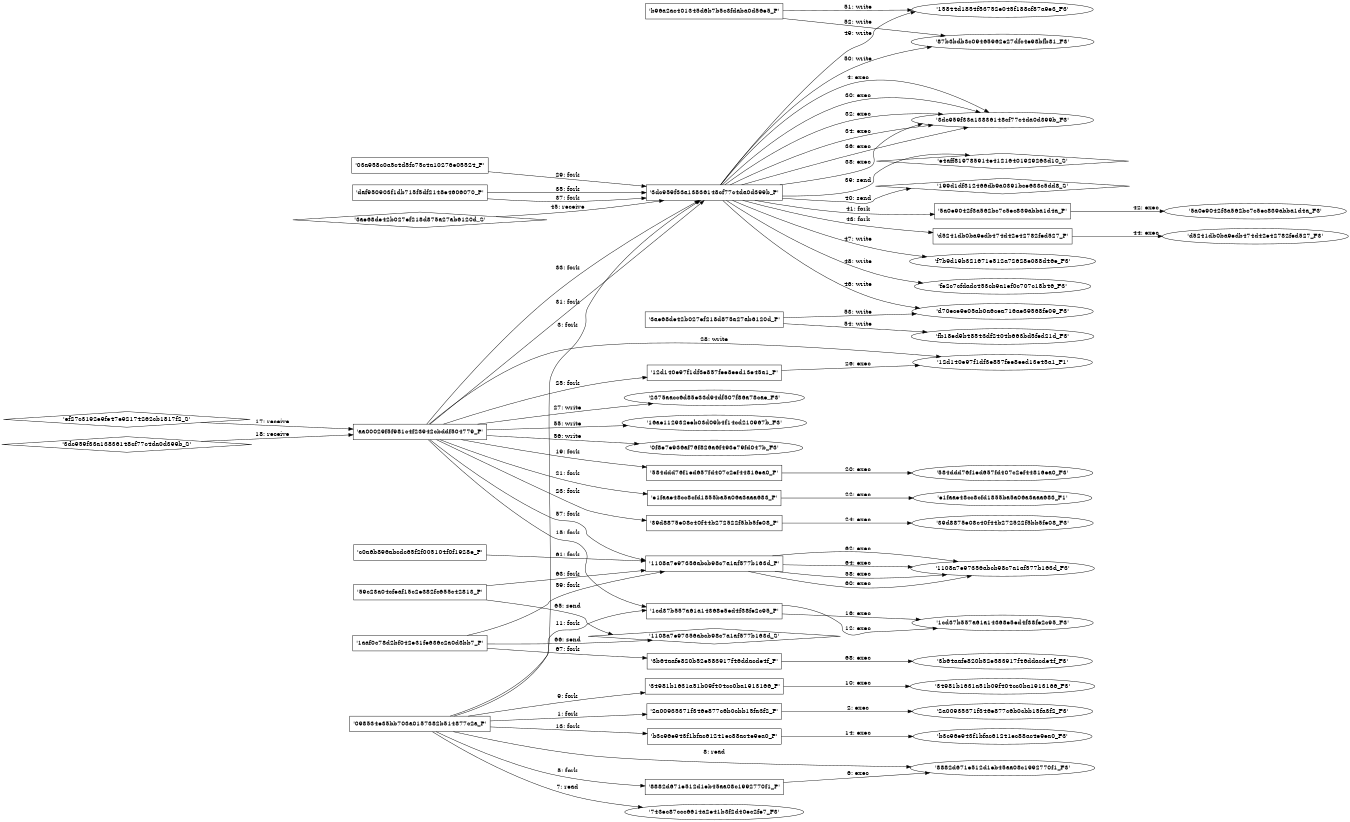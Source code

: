 digraph "D:\Learning\Paper\apt\基于CTI的攻击预警\Dataset\攻击图\ASGfromALLCTI\Business email compromise campaign targets wide range of orgs with gift card scam.dot" {
rankdir="LR"
size="9"
fixedsize="false"
splines="true"
nodesep=0.3
ranksep=0
fontsize=10
overlap="scalexy"
engine= "neato"
	"'098534e35bb703a0157382b514877c2a_P'" [node_type=Process shape=box]
	"'2a00935371f346e877c6b0cbb15fa3f2_P'" [node_type=Process shape=box]
	"'098534e35bb703a0157382b514877c2a_P'" -> "'2a00935371f346e877c6b0cbb15fa3f2_P'" [label="1: fork"]
	"'2a00935371f346e877c6b0cbb15fa3f2_P'" [node_type=Process shape=box]
	"'2a00935371f346e877c6b0cbb15fa3f2_F3'" [node_type=File shape=ellipse]
	"'2a00935371f346e877c6b0cbb15fa3f2_P'" -> "'2a00935371f346e877c6b0cbb15fa3f2_F3'" [label="2: exec"]
	"'098534e35bb703a0157382b514877c2a_P'" [node_type=Process shape=box]
	"'3dc959f33a13836148cf77c4da0d399b_P'" [node_type=Process shape=box]
	"'098534e35bb703a0157382b514877c2a_P'" -> "'3dc959f33a13836148cf77c4da0d399b_P'" [label="3: fork"]
	"'3dc959f33a13836148cf77c4da0d399b_P'" [node_type=Process shape=box]
	"'3dc959f33a13836148cf77c4da0d399b_F3'" [node_type=File shape=ellipse]
	"'3dc959f33a13836148cf77c4da0d399b_P'" -> "'3dc959f33a13836148cf77c4da0d399b_F3'" [label="4: exec"]
	"'098534e35bb703a0157382b514877c2a_P'" [node_type=Process shape=box]
	"'8882d671e512d1eb45aa08c1992770f1_P'" [node_type=Process shape=box]
	"'098534e35bb703a0157382b514877c2a_P'" -> "'8882d671e512d1eb45aa08c1992770f1_P'" [label="5: fork"]
	"'8882d671e512d1eb45aa08c1992770f1_P'" [node_type=Process shape=box]
	"'8882d671e512d1eb45aa08c1992770f1_F3'" [node_type=File shape=ellipse]
	"'8882d671e512d1eb45aa08c1992770f1_P'" -> "'8882d671e512d1eb45aa08c1992770f1_F3'" [label="6: exec"]
	"'743ec87ccc6614a2e41b3f2d40ec2fe7_F3'" [node_type=file shape=ellipse]
	"'098534e35bb703a0157382b514877c2a_P'" [node_type=Process shape=box]
	"'098534e35bb703a0157382b514877c2a_P'" -> "'743ec87ccc6614a2e41b3f2d40ec2fe7_F3'" [label="7: read"]
	"'8882d671e512d1eb45aa08c1992770f1_F3'" [node_type=file shape=ellipse]
	"'098534e35bb703a0157382b514877c2a_P'" [node_type=Process shape=box]
	"'098534e35bb703a0157382b514877c2a_P'" -> "'8882d671e512d1eb45aa08c1992770f1_F3'" [label="8: read"]
	"'098534e35bb703a0157382b514877c2a_P'" [node_type=Process shape=box]
	"'34981b1631a51b09f404cc0ba1913166_P'" [node_type=Process shape=box]
	"'098534e35bb703a0157382b514877c2a_P'" -> "'34981b1631a51b09f404cc0ba1913166_P'" [label="9: fork"]
	"'34981b1631a51b09f404cc0ba1913166_P'" [node_type=Process shape=box]
	"'34981b1631a51b09f404cc0ba1913166_F3'" [node_type=File shape=ellipse]
	"'34981b1631a51b09f404cc0ba1913166_P'" -> "'34981b1631a51b09f404cc0ba1913166_F3'" [label="10: exec"]
	"'098534e35bb703a0157382b514877c2a_P'" [node_type=Process shape=box]
	"'1cd37b557a61a14368e5ed4f38fe2c95_P'" [node_type=Process shape=box]
	"'098534e35bb703a0157382b514877c2a_P'" -> "'1cd37b557a61a14368e5ed4f38fe2c95_P'" [label="11: fork"]
	"'1cd37b557a61a14368e5ed4f38fe2c95_P'" [node_type=Process shape=box]
	"'1cd37b557a61a14368e5ed4f38fe2c95_F3'" [node_type=File shape=ellipse]
	"'1cd37b557a61a14368e5ed4f38fe2c95_P'" -> "'1cd37b557a61a14368e5ed4f38fe2c95_F3'" [label="12: exec"]
	"'098534e35bb703a0157382b514877c2a_P'" [node_type=Process shape=box]
	"'b3c96e943f1bfac61241ec88ac4e9ea0_P'" [node_type=Process shape=box]
	"'098534e35bb703a0157382b514877c2a_P'" -> "'b3c96e943f1bfac61241ec88ac4e9ea0_P'" [label="13: fork"]
	"'b3c96e943f1bfac61241ec88ac4e9ea0_P'" [node_type=Process shape=box]
	"'b3c96e943f1bfac61241ec88ac4e9ea0_F3'" [node_type=File shape=ellipse]
	"'b3c96e943f1bfac61241ec88ac4e9ea0_P'" -> "'b3c96e943f1bfac61241ec88ac4e9ea0_F3'" [label="14: exec"]
	"'aa00029f5f981c4f23942cbddf504779_P'" [node_type=Process shape=box]
	"'1cd37b557a61a14368e5ed4f38fe2c95_P'" [node_type=Process shape=box]
	"'aa00029f5f981c4f23942cbddf504779_P'" -> "'1cd37b557a61a14368e5ed4f38fe2c95_P'" [label="15: fork"]
	"'1cd37b557a61a14368e5ed4f38fe2c95_P'" [node_type=Process shape=box]
	"'1cd37b557a61a14368e5ed4f38fe2c95_F3'" [node_type=File shape=ellipse]
	"'1cd37b557a61a14368e5ed4f38fe2c95_P'" -> "'1cd37b557a61a14368e5ed4f38fe2c95_F3'" [label="16: exec"]
	"'aa00029f5f981c4f23942cbddf504779_P'" [node_type=Process shape=box]
	"'ef27c3192e9fe47e92174262cb1817f2_S'" [node_type=Socket shape=diamond]
	"'ef27c3192e9fe47e92174262cb1817f2_S'" -> "'aa00029f5f981c4f23942cbddf504779_P'" [label="17: receive"]
	"'aa00029f5f981c4f23942cbddf504779_P'" [node_type=Process shape=box]
	"'3dc959f33a13836148cf77c4da0d399b_S'" [node_type=Socket shape=diamond]
	"'3dc959f33a13836148cf77c4da0d399b_S'" -> "'aa00029f5f981c4f23942cbddf504779_P'" [label="18: receive"]
	"'aa00029f5f981c4f23942cbddf504779_P'" [node_type=Process shape=box]
	"'584ddd76f1ed657fd407c2ef44816ea0_P'" [node_type=Process shape=box]
	"'aa00029f5f981c4f23942cbddf504779_P'" -> "'584ddd76f1ed657fd407c2ef44816ea0_P'" [label="19: fork"]
	"'584ddd76f1ed657fd407c2ef44816ea0_P'" [node_type=Process shape=box]
	"'584ddd76f1ed657fd407c2ef44816ea0_F3'" [node_type=File shape=ellipse]
	"'584ddd76f1ed657fd407c2ef44816ea0_P'" -> "'584ddd76f1ed657fd407c2ef44816ea0_F3'" [label="20: exec"]
	"'aa00029f5f981c4f23942cbddf504779_P'" [node_type=Process shape=box]
	"'e1faae48cc8cfd1855ba5a06a3aaa683_P'" [node_type=Process shape=box]
	"'aa00029f5f981c4f23942cbddf504779_P'" -> "'e1faae48cc8cfd1855ba5a06a3aaa683_P'" [label="21: fork"]
	"'e1faae48cc8cfd1855ba5a06a3aaa683_P'" [node_type=Process shape=box]
	"'e1faae48cc8cfd1855ba5a06a3aaa683_F1'" [node_type=File shape=ellipse]
	"'e1faae48cc8cfd1855ba5a06a3aaa683_P'" -> "'e1faae48cc8cfd1855ba5a06a3aaa683_F1'" [label="22: exec"]
	"'aa00029f5f981c4f23942cbddf504779_P'" [node_type=Process shape=box]
	"'39d8875e08c40f44b272522f5bb5fe08_P'" [node_type=Process shape=box]
	"'aa00029f5f981c4f23942cbddf504779_P'" -> "'39d8875e08c40f44b272522f5bb5fe08_P'" [label="23: fork"]
	"'39d8875e08c40f44b272522f5bb5fe08_P'" [node_type=Process shape=box]
	"'39d8875e08c40f44b272522f5bb5fe08_F3'" [node_type=File shape=ellipse]
	"'39d8875e08c40f44b272522f5bb5fe08_P'" -> "'39d8875e08c40f44b272522f5bb5fe08_F3'" [label="24: exec"]
	"'aa00029f5f981c4f23942cbddf504779_P'" [node_type=Process shape=box]
	"'12d140e97f1df3e857fee8eed13e45a1_P'" [node_type=Process shape=box]
	"'aa00029f5f981c4f23942cbddf504779_P'" -> "'12d140e97f1df3e857fee8eed13e45a1_P'" [label="25: fork"]
	"'12d140e97f1df3e857fee8eed13e45a1_P'" [node_type=Process shape=box]
	"'12d140e97f1df3e857fee8eed13e45a1_F1'" [node_type=File shape=ellipse]
	"'12d140e97f1df3e857fee8eed13e45a1_P'" -> "'12d140e97f1df3e857fee8eed13e45a1_F1'" [label="26: exec"]
	"'2375aacc6d85e33d94df507f86a78cae_F3'" [node_type=file shape=ellipse]
	"'aa00029f5f981c4f23942cbddf504779_P'" [node_type=Process shape=box]
	"'aa00029f5f981c4f23942cbddf504779_P'" -> "'2375aacc6d85e33d94df507f86a78cae_F3'" [label="27: write"]
	"'12d140e97f1df3e857fee8eed13e45a1_F1'" [node_type=file shape=ellipse]
	"'aa00029f5f981c4f23942cbddf504779_P'" [node_type=Process shape=box]
	"'aa00029f5f981c4f23942cbddf504779_P'" -> "'12d140e97f1df3e857fee8eed13e45a1_F1'" [label="28: write"]
	"'03a958c0a5c4d5fc75c4a10276e05524_P'" [node_type=Process shape=box]
	"'3dc959f33a13836148cf77c4da0d399b_P'" [node_type=Process shape=box]
	"'03a958c0a5c4d5fc75c4a10276e05524_P'" -> "'3dc959f33a13836148cf77c4da0d399b_P'" [label="29: fork"]
	"'3dc959f33a13836148cf77c4da0d399b_P'" [node_type=Process shape=box]
	"'3dc959f33a13836148cf77c4da0d399b_F3'" [node_type=File shape=ellipse]
	"'3dc959f33a13836148cf77c4da0d399b_P'" -> "'3dc959f33a13836148cf77c4da0d399b_F3'" [label="30: exec"]
	"'aa00029f5f981c4f23942cbddf504779_P'" [node_type=Process shape=box]
	"'3dc959f33a13836148cf77c4da0d399b_P'" [node_type=Process shape=box]
	"'aa00029f5f981c4f23942cbddf504779_P'" -> "'3dc959f33a13836148cf77c4da0d399b_P'" [label="31: fork"]
	"'3dc959f33a13836148cf77c4da0d399b_P'" [node_type=Process shape=box]
	"'3dc959f33a13836148cf77c4da0d399b_F3'" [node_type=File shape=ellipse]
	"'3dc959f33a13836148cf77c4da0d399b_P'" -> "'3dc959f33a13836148cf77c4da0d399b_F3'" [label="32: exec"]
	"'aa00029f5f981c4f23942cbddf504779_P'" [node_type=Process shape=box]
	"'3dc959f33a13836148cf77c4da0d399b_P'" [node_type=Process shape=box]
	"'aa00029f5f981c4f23942cbddf504779_P'" -> "'3dc959f33a13836148cf77c4da0d399b_P'" [label="33: fork"]
	"'3dc959f33a13836148cf77c4da0d399b_P'" [node_type=Process shape=box]
	"'3dc959f33a13836148cf77c4da0d399b_F3'" [node_type=File shape=ellipse]
	"'3dc959f33a13836148cf77c4da0d399b_P'" -> "'3dc959f33a13836148cf77c4da0d399b_F3'" [label="34: exec"]
	"'daf950903f1db715f5df2148e4606070_P'" [node_type=Process shape=box]
	"'3dc959f33a13836148cf77c4da0d399b_P'" [node_type=Process shape=box]
	"'daf950903f1db715f5df2148e4606070_P'" -> "'3dc959f33a13836148cf77c4da0d399b_P'" [label="35: fork"]
	"'3dc959f33a13836148cf77c4da0d399b_P'" [node_type=Process shape=box]
	"'3dc959f33a13836148cf77c4da0d399b_F3'" [node_type=File shape=ellipse]
	"'3dc959f33a13836148cf77c4da0d399b_P'" -> "'3dc959f33a13836148cf77c4da0d399b_F3'" [label="36: exec"]
	"'daf950903f1db715f5df2148e4606070_P'" [node_type=Process shape=box]
	"'3dc959f33a13836148cf77c4da0d399b_P'" [node_type=Process shape=box]
	"'daf950903f1db715f5df2148e4606070_P'" -> "'3dc959f33a13836148cf77c4da0d399b_P'" [label="37: fork"]
	"'3dc959f33a13836148cf77c4da0d399b_P'" [node_type=Process shape=box]
	"'3dc959f33a13836148cf77c4da0d399b_F3'" [node_type=File shape=ellipse]
	"'3dc959f33a13836148cf77c4da0d399b_P'" -> "'3dc959f33a13836148cf77c4da0d399b_F3'" [label="38: exec"]
	"'e4aff819785914e41216401929263d10_S'" [node_type=Socket shape=diamond]
	"'3dc959f33a13836148cf77c4da0d399b_P'" [node_type=Process shape=box]
	"'3dc959f33a13836148cf77c4da0d399b_P'" -> "'e4aff819785914e41216401929263d10_S'" [label="39: send"]
	"'199d1df312466db9a0391bce633c5dd8_S'" [node_type=Socket shape=diamond]
	"'3dc959f33a13836148cf77c4da0d399b_P'" [node_type=Process shape=box]
	"'3dc959f33a13836148cf77c4da0d399b_P'" -> "'199d1df312466db9a0391bce633c5dd8_S'" [label="40: send"]
	"'3dc959f33a13836148cf77c4da0d399b_P'" [node_type=Process shape=box]
	"'5a0e9042f3a562bc7c5ec839abba1d4a_P'" [node_type=Process shape=box]
	"'3dc959f33a13836148cf77c4da0d399b_P'" -> "'5a0e9042f3a562bc7c5ec839abba1d4a_P'" [label="41: fork"]
	"'5a0e9042f3a562bc7c5ec839abba1d4a_P'" [node_type=Process shape=box]
	"'5a0e9042f3a562bc7c5ec839abba1d4a_F3'" [node_type=File shape=ellipse]
	"'5a0e9042f3a562bc7c5ec839abba1d4a_P'" -> "'5a0e9042f3a562bc7c5ec839abba1d4a_F3'" [label="42: exec"]
	"'3dc959f33a13836148cf77c4da0d399b_P'" [node_type=Process shape=box]
	"'d5241db0ba9edb474d42e42782fed527_P'" [node_type=Process shape=box]
	"'3dc959f33a13836148cf77c4da0d399b_P'" -> "'d5241db0ba9edb474d42e42782fed527_P'" [label="43: fork"]
	"'d5241db0ba9edb474d42e42782fed527_P'" [node_type=Process shape=box]
	"'d5241db0ba9edb474d42e42782fed527_F3'" [node_type=File shape=ellipse]
	"'d5241db0ba9edb474d42e42782fed527_P'" -> "'d5241db0ba9edb474d42e42782fed527_F3'" [label="44: exec"]
	"'3dc959f33a13836148cf77c4da0d399b_P'" [node_type=Process shape=box]
	"'3ae68de42b027ef218d875a27ab6120d_S'" [node_type=Socket shape=diamond]
	"'3ae68de42b027ef218d875a27ab6120d_S'" -> "'3dc959f33a13836148cf77c4da0d399b_P'" [label="45: receive"]
	"'d70ece9e05ab0a6cea716ae39568fe09_F3'" [node_type=file shape=ellipse]
	"'3dc959f33a13836148cf77c4da0d399b_P'" [node_type=Process shape=box]
	"'3dc959f33a13836148cf77c4da0d399b_P'" -> "'d70ece9e05ab0a6cea716ae39568fe09_F3'" [label="46: write"]
	"'f7b9d19b321671e512a72628e088d46e_F3'" [node_type=file shape=ellipse]
	"'3dc959f33a13836148cf77c4da0d399b_P'" [node_type=Process shape=box]
	"'3dc959f33a13836148cf77c4da0d399b_P'" -> "'f7b9d19b321671e512a72628e088d46e_F3'" [label="47: write"]
	"'fe2c7cfdadc453cb9a1ef0c707c18b46_F3'" [node_type=file shape=ellipse]
	"'3dc959f33a13836148cf77c4da0d399b_P'" [node_type=Process shape=box]
	"'3dc959f33a13836148cf77c4da0d399b_P'" -> "'fe2c7cfdadc453cb9a1ef0c707c18b46_F3'" [label="48: write"]
	"'15844d1854f53752e045f188cf87a9e3_F3'" [node_type=file shape=ellipse]
	"'3dc959f33a13836148cf77c4da0d399b_P'" [node_type=Process shape=box]
	"'3dc959f33a13836148cf77c4da0d399b_P'" -> "'15844d1854f53752e045f188cf87a9e3_F3'" [label="49: write"]
	"'87b3bdb3c09465962e27dfc4e98bfb81_F3'" [node_type=file shape=ellipse]
	"'3dc959f33a13836148cf77c4da0d399b_P'" [node_type=Process shape=box]
	"'3dc959f33a13836148cf77c4da0d399b_P'" -> "'87b3bdb3c09465962e27dfc4e98bfb81_F3'" [label="50: write"]
	"'15844d1854f53752e045f188cf87a9e3_F3'" [node_type=file shape=ellipse]
	"'b96a2ac401345d6b7b5c3fdaba0d56e5_P'" [node_type=Process shape=box]
	"'b96a2ac401345d6b7b5c3fdaba0d56e5_P'" -> "'15844d1854f53752e045f188cf87a9e3_F3'" [label="51: write"]
	"'87b3bdb3c09465962e27dfc4e98bfb81_F3'" [node_type=file shape=ellipse]
	"'b96a2ac401345d6b7b5c3fdaba0d56e5_P'" [node_type=Process shape=box]
	"'b96a2ac401345d6b7b5c3fdaba0d56e5_P'" -> "'87b3bdb3c09465962e27dfc4e98bfb81_F3'" [label="52: write"]
	"'d70ece9e05ab0a6cea716ae39568fe09_F3'" [node_type=file shape=ellipse]
	"'3ae68de42b027ef218d875a27ab6120d_P'" [node_type=Process shape=box]
	"'3ae68de42b027ef218d875a27ab6120d_P'" -> "'d70ece9e05ab0a6cea716ae39568fe09_F3'" [label="53: write"]
	"'fb18ed9b48543df2404b663bd5fed21d_F3'" [node_type=file shape=ellipse]
	"'3ae68de42b027ef218d875a27ab6120d_P'" [node_type=Process shape=box]
	"'3ae68de42b027ef218d875a27ab6120d_P'" -> "'fb18ed9b48543df2404b663bd5fed21d_F3'" [label="54: write"]
	"'16ae112932eeb03d09b4f14cd210967b_F3'" [node_type=file shape=ellipse]
	"'aa00029f5f981c4f23942cbddf504779_P'" [node_type=Process shape=box]
	"'aa00029f5f981c4f23942cbddf504779_P'" -> "'16ae112932eeb03d09b4f14cd210967b_F3'" [label="55: write"]
	"'0f8e7e936af76f826a6f493e79fd047b_F3'" [node_type=file shape=ellipse]
	"'aa00029f5f981c4f23942cbddf504779_P'" [node_type=Process shape=box]
	"'aa00029f5f981c4f23942cbddf504779_P'" -> "'0f8e7e936af76f826a6f493e79fd047b_F3'" [label="56: write"]
	"'aa00029f5f981c4f23942cbddf504779_P'" [node_type=Process shape=box]
	"'1108a7e97356abcb98c7a1af577b163d_P'" [node_type=Process shape=box]
	"'aa00029f5f981c4f23942cbddf504779_P'" -> "'1108a7e97356abcb98c7a1af577b163d_P'" [label="57: fork"]
	"'1108a7e97356abcb98c7a1af577b163d_P'" [node_type=Process shape=box]
	"'1108a7e97356abcb98c7a1af577b163d_F3'" [node_type=File shape=ellipse]
	"'1108a7e97356abcb98c7a1af577b163d_P'" -> "'1108a7e97356abcb98c7a1af577b163d_F3'" [label="58: exec"]
	"'1aaf0c78d2bf042e31fe636c2a0d3bb7_P'" [node_type=Process shape=box]
	"'1108a7e97356abcb98c7a1af577b163d_P'" [node_type=Process shape=box]
	"'1aaf0c78d2bf042e31fe636c2a0d3bb7_P'" -> "'1108a7e97356abcb98c7a1af577b163d_P'" [label="59: fork"]
	"'1108a7e97356abcb98c7a1af577b163d_P'" [node_type=Process shape=box]
	"'1108a7e97356abcb98c7a1af577b163d_F3'" [node_type=File shape=ellipse]
	"'1108a7e97356abcb98c7a1af577b163d_P'" -> "'1108a7e97356abcb98c7a1af577b163d_F3'" [label="60: exec"]
	"'c0a6b896abcdc65f2f005104f0f1928e_P'" [node_type=Process shape=box]
	"'1108a7e97356abcb98c7a1af577b163d_P'" [node_type=Process shape=box]
	"'c0a6b896abcdc65f2f005104f0f1928e_P'" -> "'1108a7e97356abcb98c7a1af577b163d_P'" [label="61: fork"]
	"'1108a7e97356abcb98c7a1af577b163d_P'" [node_type=Process shape=box]
	"'1108a7e97356abcb98c7a1af577b163d_F3'" [node_type=File shape=ellipse]
	"'1108a7e97356abcb98c7a1af577b163d_P'" -> "'1108a7e97356abcb98c7a1af577b163d_F3'" [label="62: exec"]
	"'59c23a04cfeaf15c2e382fc655c42813_P'" [node_type=Process shape=box]
	"'1108a7e97356abcb98c7a1af577b163d_P'" [node_type=Process shape=box]
	"'59c23a04cfeaf15c2e382fc655c42813_P'" -> "'1108a7e97356abcb98c7a1af577b163d_P'" [label="63: fork"]
	"'1108a7e97356abcb98c7a1af577b163d_P'" [node_type=Process shape=box]
	"'1108a7e97356abcb98c7a1af577b163d_F3'" [node_type=File shape=ellipse]
	"'1108a7e97356abcb98c7a1af577b163d_P'" -> "'1108a7e97356abcb98c7a1af577b163d_F3'" [label="64: exec"]
	"'1108a7e97356abcb98c7a1af577b163d_S'" [node_type=Socket shape=diamond]
	"'59c23a04cfeaf15c2e382fc655c42813_P'" [node_type=Process shape=box]
	"'59c23a04cfeaf15c2e382fc655c42813_P'" -> "'1108a7e97356abcb98c7a1af577b163d_S'" [label="65: send"]
	"'1108a7e97356abcb98c7a1af577b163d_S'" [node_type=Socket shape=diamond]
	"'1aaf0c78d2bf042e31fe636c2a0d3bb7_P'" [node_type=Process shape=box]
	"'1aaf0c78d2bf042e31fe636c2a0d3bb7_P'" -> "'1108a7e97356abcb98c7a1af577b163d_S'" [label="66: send"]
	"'1aaf0c78d2bf042e31fe636c2a0d3bb7_P'" [node_type=Process shape=box]
	"'3b64aafe820b52e583917f46ddacde4f_P'" [node_type=Process shape=box]
	"'1aaf0c78d2bf042e31fe636c2a0d3bb7_P'" -> "'3b64aafe820b52e583917f46ddacde4f_P'" [label="67: fork"]
	"'3b64aafe820b52e583917f46ddacde4f_P'" [node_type=Process shape=box]
	"'3b64aafe820b52e583917f46ddacde4f_F3'" [node_type=File shape=ellipse]
	"'3b64aafe820b52e583917f46ddacde4f_P'" -> "'3b64aafe820b52e583917f46ddacde4f_F3'" [label="68: exec"]
}

